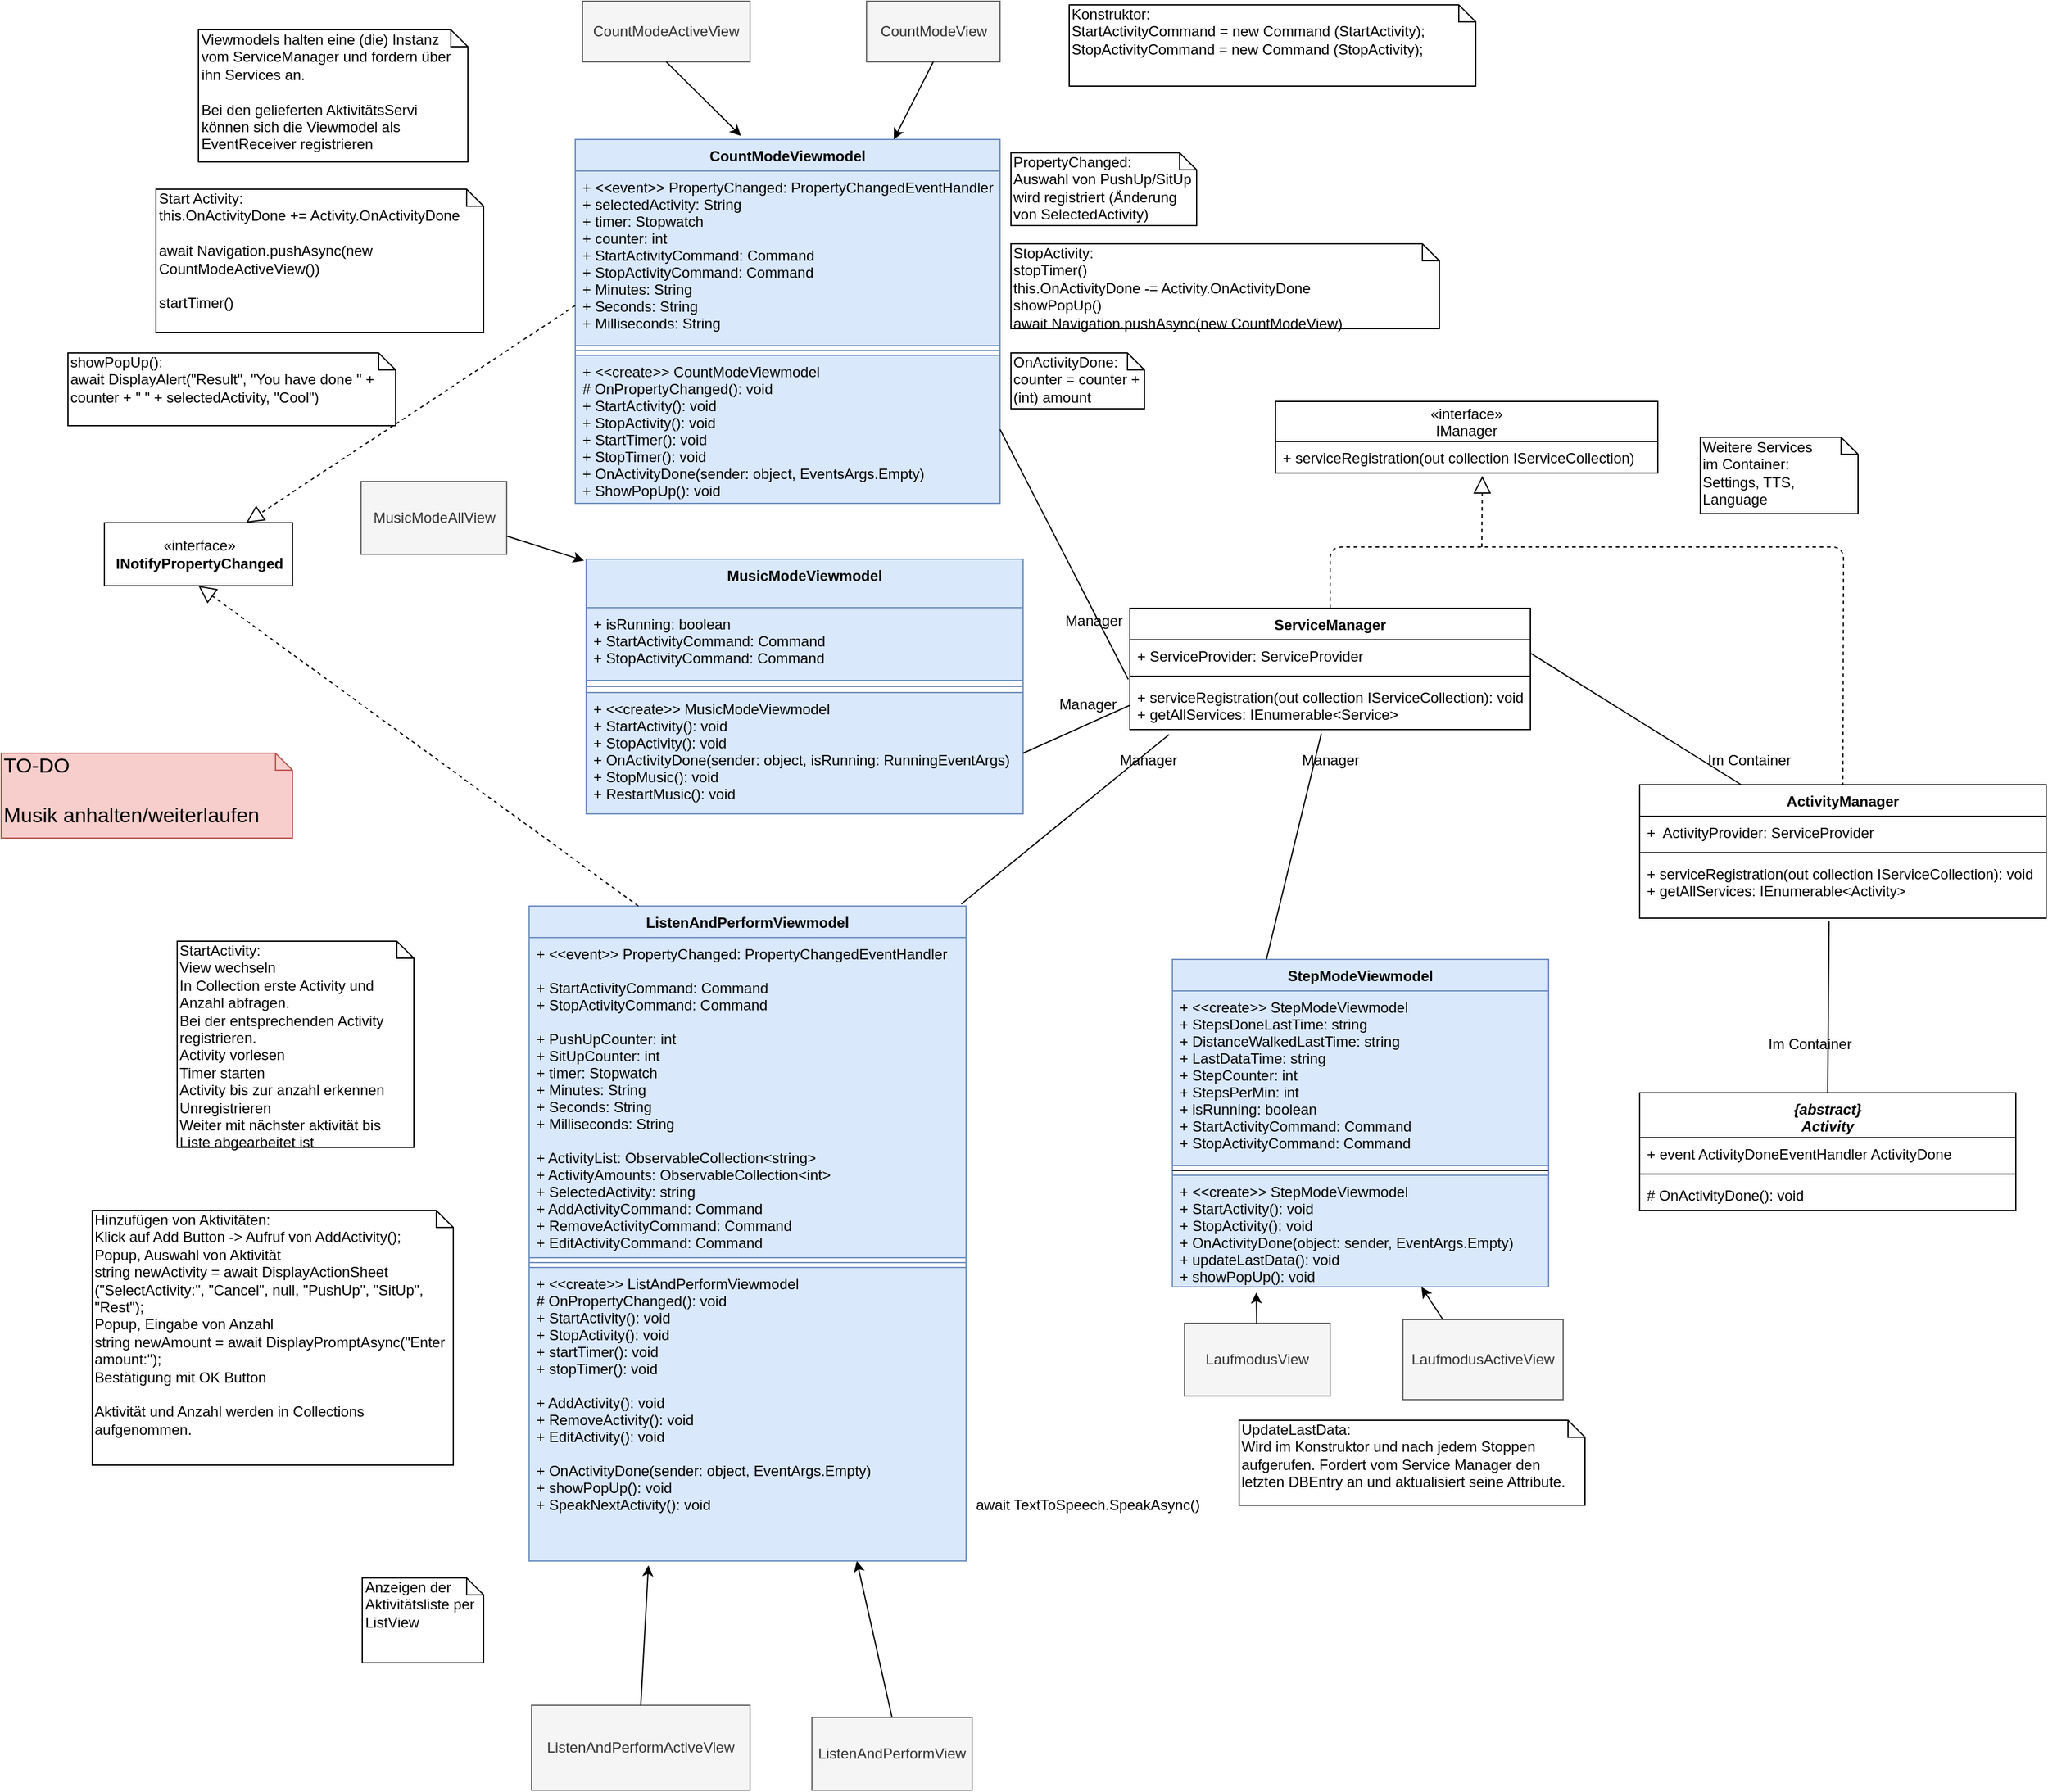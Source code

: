 <mxfile version="12.4.2" type="device" pages="1"><diagram id="o2YQhcA52Jo6fh41nkvI" name="Page-1"><mxGraphModel dx="1038" dy="499" grid="1" gridSize="10" guides="1" tooltips="1" connect="1" arrows="1" fold="1" page="1" pageScale="1" pageWidth="827" pageHeight="1169" math="0" shadow="0"><root><mxCell id="0"/><mxCell id="1" parent="0"/><mxCell id="UJqYixKBsqSY4lHeq_AK-1" value="CountModeViewmodel&#10;" style="swimlane;fontStyle=1;align=center;verticalAlign=top;childLayout=stackLayout;horizontal=1;startSize=26;horizontalStack=0;resizeParent=1;resizeParentMax=0;resizeLast=0;collapsible=1;marginBottom=0;fillColor=#dae8fc;strokeColor=#6c8ebf;" parent="1" vertex="1"><mxGeometry x="548" y="354" width="350" height="300" as="geometry"/></mxCell><mxCell id="UJqYixKBsqSY4lHeq_AK-2" value="+ &lt;&lt;event&gt;&gt; PropertyChanged: PropertyChangedEventHandler&#10;+ selectedActivity: String&#10;+ timer: Stopwatch&#10;+ counter: int&#10;+ StartActivityCommand: Command&#10;+ StopActivityCommand: Command&#10;+ Minutes: String&#10;+ Seconds: String&#10;+ Milliseconds: String" style="text;strokeColor=#6c8ebf;fillColor=#dae8fc;align=left;verticalAlign=top;spacingLeft=4;spacingRight=4;overflow=hidden;rotatable=0;points=[[0,0.5],[1,0.5]];portConstraint=eastwest;" parent="UJqYixKBsqSY4lHeq_AK-1" vertex="1"><mxGeometry y="26" width="350" height="144" as="geometry"/></mxCell><mxCell id="UJqYixKBsqSY4lHeq_AK-3" value="" style="line;strokeWidth=1;fillColor=#dae8fc;align=left;verticalAlign=middle;spacingTop=-1;spacingLeft=3;spacingRight=3;rotatable=0;labelPosition=right;points=[];portConstraint=eastwest;strokeColor=#6c8ebf;" parent="UJqYixKBsqSY4lHeq_AK-1" vertex="1"><mxGeometry y="170" width="350" height="8" as="geometry"/></mxCell><mxCell id="UJqYixKBsqSY4lHeq_AK-4" value="+ &lt;&lt;create&gt;&gt; CountModeViewmodel&#10;# OnPropertyChanged(): void&#10;+ StartActivity(): void&#10;+ StopActivity(): void&#10;+ StartTimer(): void&#10;+ StopTimer(): void&#10;+ OnActivityDone(sender: object, EventsArgs.Empty)&#10;+ ShowPopUp(): void&#10;" style="text;align=left;verticalAlign=top;spacingLeft=4;spacingRight=4;overflow=hidden;rotatable=0;points=[[0,0.5],[1,0.5]];portConstraint=eastwest;fillColor=#dae8fc;strokeColor=#6c8ebf;" parent="UJqYixKBsqSY4lHeq_AK-1" vertex="1"><mxGeometry y="178" width="350" height="122" as="geometry"/></mxCell><mxCell id="UJqYixKBsqSY4lHeq_AK-5" value="CountModeView" style="html=1;fillColor=#f5f5f5;strokeColor=#666666;fontColor=#333333;" parent="1" vertex="1"><mxGeometry x="788" y="240" width="110" height="50" as="geometry"/></mxCell><mxCell id="UJqYixKBsqSY4lHeq_AK-6" value="{abstract}&#10;Activity" style="swimlane;fontStyle=3;align=center;verticalAlign=top;childLayout=stackLayout;horizontal=1;startSize=37;horizontalStack=0;resizeParent=1;resizeParentMax=0;resizeLast=0;collapsible=1;marginBottom=0;" parent="1" vertex="1"><mxGeometry x="1425" y="1140" width="310" height="97" as="geometry"/></mxCell><mxCell id="UJqYixKBsqSY4lHeq_AK-7" value="+ event ActivityDoneEventHandler ActivityDone" style="text;strokeColor=none;fillColor=none;align=left;verticalAlign=top;spacingLeft=4;spacingRight=4;overflow=hidden;rotatable=0;points=[[0,0.5],[1,0.5]];portConstraint=eastwest;" parent="UJqYixKBsqSY4lHeq_AK-6" vertex="1"><mxGeometry y="37" width="310" height="26" as="geometry"/></mxCell><mxCell id="UJqYixKBsqSY4lHeq_AK-8" value="" style="line;strokeWidth=1;fillColor=none;align=left;verticalAlign=middle;spacingTop=-1;spacingLeft=3;spacingRight=3;rotatable=0;labelPosition=right;points=[];portConstraint=eastwest;" parent="UJqYixKBsqSY4lHeq_AK-6" vertex="1"><mxGeometry y="63" width="310" height="8" as="geometry"/></mxCell><mxCell id="UJqYixKBsqSY4lHeq_AK-9" value="# OnActivityDone(): void" style="text;strokeColor=none;fillColor=none;align=left;verticalAlign=top;spacingLeft=4;spacingRight=4;overflow=hidden;rotatable=0;points=[[0,0.5],[1,0.5]];portConstraint=eastwest;" parent="UJqYixKBsqSY4lHeq_AK-6" vertex="1"><mxGeometry y="71" width="310" height="26" as="geometry"/></mxCell><mxCell id="UJqYixKBsqSY4lHeq_AK-10" value="«interface»&lt;br&gt;&lt;b&gt;INotifyPropertyChanged&lt;/b&gt;" style="html=1;" parent="1" vertex="1"><mxGeometry x="160" y="670" width="155" height="52" as="geometry"/></mxCell><mxCell id="UJqYixKBsqSY4lHeq_AK-11" value="" style="endArrow=block;dashed=1;endFill=0;endSize=12;html=1;exitX=0;exitY=0.77;exitDx=0;exitDy=0;exitPerimeter=0;" parent="1" source="UJqYixKBsqSY4lHeq_AK-2" target="UJqYixKBsqSY4lHeq_AK-10" edge="1"><mxGeometry width="160" relative="1" as="geometry"><mxPoint x="702.95" y="717.87" as="sourcePoint"/><mxPoint x="703.5" y="632" as="targetPoint"/><Array as="points"/></mxGeometry></mxCell><mxCell id="UJqYixKBsqSY4lHeq_AK-12" value="" style="endArrow=classic;html=1;entryX=0.75;entryY=0;entryDx=0;entryDy=0;exitX=0.5;exitY=1;exitDx=0;exitDy=0;" parent="1" source="UJqYixKBsqSY4lHeq_AK-5" target="UJqYixKBsqSY4lHeq_AK-1" edge="1"><mxGeometry width="50" height="50" relative="1" as="geometry"><mxPoint x="425" y="780" as="sourcePoint"/><mxPoint x="485" y="826" as="targetPoint"/></mxGeometry></mxCell><mxCell id="UJqYixKBsqSY4lHeq_AK-13" value="PropertyChanged:&lt;br&gt;Auswahl von PushUp/SitUp wird registriert (Änderung von SelectedActivity)" style="shape=note;whiteSpace=wrap;html=1;size=14;verticalAlign=top;align=left;spacingTop=-6;" parent="1" vertex="1"><mxGeometry x="907" y="365" width="153" height="60" as="geometry"/></mxCell><mxCell id="UJqYixKBsqSY4lHeq_AK-15" value="Start Activity:&lt;br&gt;this.OnActivityDone += Activity.OnActivityDone&lt;br&gt;&lt;br&gt;await Navigation.pushAsync(new CountModeActiveView())&lt;br&gt;&lt;br&gt;startTimer()" style="shape=note;whiteSpace=wrap;html=1;size=14;verticalAlign=top;align=left;spacingTop=-6;" parent="1" vertex="1"><mxGeometry x="202.5" y="395" width="270" height="118" as="geometry"/></mxCell><mxCell id="UJqYixKBsqSY4lHeq_AK-16" value="OnActivityDone:&lt;br&gt;counter = counter + (int) amount" style="shape=note;whiteSpace=wrap;html=1;size=14;verticalAlign=top;align=left;spacingTop=-6;" parent="1" vertex="1"><mxGeometry x="907" y="530" width="110" height="46" as="geometry"/></mxCell><mxCell id="UJqYixKBsqSY4lHeq_AK-17" value="" style="endArrow=none;html=1;entryX=-0.004;entryY=-0.035;entryDx=0;entryDy=0;entryPerimeter=0;exitX=1;exitY=0.5;exitDx=0;exitDy=0;" parent="1" source="UJqYixKBsqSY4lHeq_AK-4" target="UJqYixKBsqSY4lHeq_AK-21" edge="1"><mxGeometry width="50" height="50" relative="1" as="geometry"><mxPoint x="887" y="799" as="sourcePoint"/><mxPoint x="945" y="760" as="targetPoint"/></mxGeometry></mxCell><mxCell id="UJqYixKBsqSY4lHeq_AK-18" value="ServiceManager" style="swimlane;fontStyle=1;align=center;verticalAlign=top;childLayout=stackLayout;horizontal=1;startSize=26;horizontalStack=0;resizeParent=1;resizeParentMax=0;resizeLast=0;collapsible=1;marginBottom=0;strokeWidth=1;fontSize=12;" parent="1" vertex="1"><mxGeometry x="1005" y="740.5" width="330" height="100" as="geometry"/></mxCell><mxCell id="UJqYixKBsqSY4lHeq_AK-19" value="+ ServiceProvider: ServiceProvider" style="text;strokeColor=none;fillColor=none;align=left;verticalAlign=top;spacingLeft=4;spacingRight=4;overflow=hidden;rotatable=0;points=[[0,0.5],[1,0.5]];portConstraint=eastwest;" parent="UJqYixKBsqSY4lHeq_AK-18" vertex="1"><mxGeometry y="26" width="330" height="26" as="geometry"/></mxCell><mxCell id="UJqYixKBsqSY4lHeq_AK-20" value="" style="line;strokeWidth=1;fillColor=none;align=left;verticalAlign=middle;spacingTop=-1;spacingLeft=3;spacingRight=3;rotatable=0;labelPosition=right;points=[];portConstraint=eastwest;" parent="UJqYixKBsqSY4lHeq_AK-18" vertex="1"><mxGeometry y="52" width="330" height="8" as="geometry"/></mxCell><mxCell id="UJqYixKBsqSY4lHeq_AK-21" value="+ serviceRegistration(out collection IServiceCollection): void&#10;+ getAllServices: IEnumerable&lt;Service&gt;" style="text;strokeColor=none;fillColor=none;align=left;verticalAlign=top;spacingLeft=4;spacingRight=4;overflow=hidden;rotatable=0;points=[[0,0.5],[1,0.5]];portConstraint=eastwest;" parent="UJqYixKBsqSY4lHeq_AK-18" vertex="1"><mxGeometry y="60" width="330" height="40" as="geometry"/></mxCell><mxCell id="UJqYixKBsqSY4lHeq_AK-22" value="" style="endArrow=block;dashed=1;endFill=0;endSize=12;html=1;entryX=0.541;entryY=1.092;entryDx=0;entryDy=0;entryPerimeter=0;" parent="1" target="UJqYixKBsqSY4lHeq_AK-24" edge="1"><mxGeometry width="160" relative="1" as="geometry"><mxPoint x="1295" y="690" as="sourcePoint"/><mxPoint x="1355" y="640" as="targetPoint"/><Array as="points"/></mxGeometry></mxCell><mxCell id="UJqYixKBsqSY4lHeq_AK-23" value="«interface»&#10;IManager" style="swimlane;fontStyle=0;childLayout=stackLayout;horizontal=1;startSize=33;fillColor=none;horizontalStack=0;resizeParent=1;resizeParentMax=0;resizeLast=0;collapsible=1;marginBottom=0;" parent="1" vertex="1"><mxGeometry x="1125" y="570" width="315" height="59" as="geometry"/></mxCell><mxCell id="UJqYixKBsqSY4lHeq_AK-24" value="+ serviceRegistration(out collection IServiceCollection)" style="text;strokeColor=none;fillColor=none;align=left;verticalAlign=top;spacingLeft=4;spacingRight=4;overflow=hidden;rotatable=0;points=[[0,0.5],[1,0.5]];portConstraint=eastwest;" parent="UJqYixKBsqSY4lHeq_AK-23" vertex="1"><mxGeometry y="33" width="315" height="26" as="geometry"/></mxCell><mxCell id="UJqYixKBsqSY4lHeq_AK-25" value="Manager" style="text;html=1;align=center;verticalAlign=middle;resizable=0;points=[];;autosize=1;" parent="1" vertex="1"><mxGeometry x="945" y="740.5" width="60" height="20" as="geometry"/></mxCell><mxCell id="UJqYixKBsqSY4lHeq_AK-26" value="ActivityManager" style="swimlane;fontStyle=1;align=center;verticalAlign=top;childLayout=stackLayout;horizontal=1;startSize=26;horizontalStack=0;resizeParent=1;resizeParentMax=0;resizeLast=0;collapsible=1;marginBottom=0;" parent="1" vertex="1"><mxGeometry x="1425" y="886" width="335" height="110" as="geometry"/></mxCell><mxCell id="UJqYixKBsqSY4lHeq_AK-27" value="+  ActivityProvider: ServiceProvider" style="text;strokeColor=none;fillColor=none;align=left;verticalAlign=top;spacingLeft=4;spacingRight=4;overflow=hidden;rotatable=0;points=[[0,0.5],[1,0.5]];portConstraint=eastwest;" parent="UJqYixKBsqSY4lHeq_AK-26" vertex="1"><mxGeometry y="26" width="335" height="26" as="geometry"/></mxCell><mxCell id="UJqYixKBsqSY4lHeq_AK-28" value="" style="line;strokeWidth=1;fillColor=none;align=left;verticalAlign=middle;spacingTop=-1;spacingLeft=3;spacingRight=3;rotatable=0;labelPosition=right;points=[];portConstraint=eastwest;" parent="UJqYixKBsqSY4lHeq_AK-26" vertex="1"><mxGeometry y="52" width="335" height="8" as="geometry"/></mxCell><mxCell id="UJqYixKBsqSY4lHeq_AK-29" value="+ serviceRegistration(out collection IServiceCollection): void&#10;+ getAllServices: IEnumerable&lt;Activity&gt;" style="text;strokeColor=none;fillColor=none;align=left;verticalAlign=top;spacingLeft=4;spacingRight=4;overflow=hidden;rotatable=0;points=[[0,0.5],[1,0.5]];portConstraint=eastwest;" parent="UJqYixKBsqSY4lHeq_AK-26" vertex="1"><mxGeometry y="60" width="335" height="50" as="geometry"/></mxCell><mxCell id="UJqYixKBsqSY4lHeq_AK-30" value="" style="endArrow=none;dashed=1;html=1;exitX=0.5;exitY=0;exitDx=0;exitDy=0;entryX=0.5;entryY=0;entryDx=0;entryDy=0;" parent="1" source="UJqYixKBsqSY4lHeq_AK-18" target="UJqYixKBsqSY4lHeq_AK-26" edge="1"><mxGeometry width="50" height="50" relative="1" as="geometry"><mxPoint x="1155" y="710" as="sourcePoint"/><mxPoint x="1205" y="660" as="targetPoint"/><Array as="points"><mxPoint x="1170" y="690"/><mxPoint x="1593" y="690"/></Array></mxGeometry></mxCell><mxCell id="UJqYixKBsqSY4lHeq_AK-31" value="" style="endArrow=none;html=1;entryX=0.25;entryY=0;entryDx=0;entryDy=0;exitX=1;exitY=0.5;exitDx=0;exitDy=0;" parent="1" target="UJqYixKBsqSY4lHeq_AK-26" edge="1"><mxGeometry width="50" height="50" relative="1" as="geometry"><mxPoint x="1335" y="777.5" as="sourcePoint"/><mxPoint x="1415" y="866" as="targetPoint"/></mxGeometry></mxCell><mxCell id="UJqYixKBsqSY4lHeq_AK-32" value="Im Container" style="text;html=1;align=center;verticalAlign=middle;resizable=0;points=[];;autosize=1;" parent="1" vertex="1"><mxGeometry x="1475" y="856" width="80" height="20" as="geometry"/></mxCell><mxCell id="UJqYixKBsqSY4lHeq_AK-33" value="Weitere Services &lt;br&gt;im Container:&amp;nbsp;&lt;br&gt;Settings, TTS, Language" style="shape=note;whiteSpace=wrap;html=1;size=14;verticalAlign=top;align=left;spacingTop=-6;" parent="1" vertex="1"><mxGeometry x="1475" y="599.5" width="130" height="63" as="geometry"/></mxCell><mxCell id="UJqYixKBsqSY4lHeq_AK-34" value="" style="endArrow=none;html=1;entryX=0.466;entryY=1.052;entryDx=0;entryDy=0;entryPerimeter=0;exitX=0.5;exitY=0;exitDx=0;exitDy=0;" parent="1" source="UJqYixKBsqSY4lHeq_AK-6" target="UJqYixKBsqSY4lHeq_AK-29" edge="1"><mxGeometry width="50" height="50" relative="1" as="geometry"><mxPoint x="1185" y="1050" as="sourcePoint"/><mxPoint x="1275" y="960" as="targetPoint"/></mxGeometry></mxCell><mxCell id="UJqYixKBsqSY4lHeq_AK-35" value="Im Container" style="text;html=1;align=center;verticalAlign=middle;resizable=0;points=[];;autosize=1;" parent="1" vertex="1"><mxGeometry x="1525" y="1090" width="80" height="20" as="geometry"/></mxCell><mxCell id="UJqYixKBsqSY4lHeq_AK-36" value="Viewmodels halten eine (die) Instanz vom ServiceManager und fordern über ihn Services an.&lt;br&gt;&lt;br&gt;Bei den gelieferten AktivitätsServi können sich die Viewmodel als EventReceiver registrieren" style="shape=note;whiteSpace=wrap;html=1;size=14;verticalAlign=top;align=left;spacingTop=-6;" parent="1" vertex="1"><mxGeometry x="237.5" y="263.5" width="222" height="109" as="geometry"/></mxCell><mxCell id="UJqYixKBsqSY4lHeq_AK-37" value="MusicModeViewmodel" style="swimlane;fontStyle=1;align=center;verticalAlign=top;childLayout=stackLayout;horizontal=1;startSize=40;horizontalStack=0;resizeParent=1;resizeParentMax=0;resizeLast=0;collapsible=1;marginBottom=0;fillColor=#dae8fc;strokeColor=#6c8ebf;" parent="1" vertex="1"><mxGeometry x="557" y="700" width="360" height="210" as="geometry"/></mxCell><mxCell id="UJqYixKBsqSY4lHeq_AK-38" value="+ isRunning: boolean&#10;+ StartActivityCommand: Command&#10;+ StopActivityCommand: Command&#10;" style="text;strokeColor=#6c8ebf;fillColor=#dae8fc;align=left;verticalAlign=top;spacingLeft=4;spacingRight=4;overflow=hidden;rotatable=0;points=[[0,0.5],[1,0.5]];portConstraint=eastwest;" parent="UJqYixKBsqSY4lHeq_AK-37" vertex="1"><mxGeometry y="40" width="360" height="60" as="geometry"/></mxCell><mxCell id="UJqYixKBsqSY4lHeq_AK-39" value="" style="line;strokeWidth=1;fillColor=#dae8fc;align=left;verticalAlign=middle;spacingTop=-1;spacingLeft=3;spacingRight=3;rotatable=0;labelPosition=right;points=[];portConstraint=eastwest;strokeColor=#6c8ebf;" parent="UJqYixKBsqSY4lHeq_AK-37" vertex="1"><mxGeometry y="100" width="360" height="10" as="geometry"/></mxCell><mxCell id="UJqYixKBsqSY4lHeq_AK-40" value="+ &lt;&lt;create&gt;&gt; MusicModeViewmodel&#10;+ StartActivity(): void&#10;+ StopActivity(): void&#10;+ OnActivityDone(sender: object, isRunning: RunningEventArgs)&#10;+ StopMusic(): void&#10;+ RestartMusic(): void" style="text;strokeColor=#6c8ebf;fillColor=#dae8fc;align=left;verticalAlign=top;spacingLeft=4;spacingRight=4;overflow=hidden;rotatable=0;points=[[0,0.5],[1,0.5]];portConstraint=eastwest;" parent="UJqYixKBsqSY4lHeq_AK-37" vertex="1"><mxGeometry y="110" width="360" height="100" as="geometry"/></mxCell><mxCell id="UJqYixKBsqSY4lHeq_AK-41" value="StepModeViewmodel" style="swimlane;fontStyle=1;align=center;verticalAlign=top;childLayout=stackLayout;horizontal=1;startSize=26;horizontalStack=0;resizeParent=1;resizeParentMax=0;resizeLast=0;collapsible=1;marginBottom=0;fillColor=#dae8fc;strokeColor=#6c8ebf;" parent="1" vertex="1"><mxGeometry x="1040" y="1030" width="310" height="270" as="geometry"/></mxCell><mxCell id="UJqYixKBsqSY4lHeq_AK-42" value="+ &lt;&lt;create&gt;&gt; StepModeViewmodel&#10;+ StepsDoneLastTime: string&#10;+ DistanceWalkedLastTime: string&#10;+ LastDataTime: string&#10;+ StepCounter: int&#10;+ StepsPerMin: int&#10;+ isRunning: boolean&#10;+ StartActivityCommand: Command&#10;+ StopActivityCommand: Command" style="text;strokeColor=#6c8ebf;fillColor=#dae8fc;align=left;verticalAlign=top;spacingLeft=4;spacingRight=4;overflow=hidden;rotatable=0;points=[[0,0.5],[1,0.5]];portConstraint=eastwest;" parent="UJqYixKBsqSY4lHeq_AK-41" vertex="1"><mxGeometry y="26" width="310" height="144" as="geometry"/></mxCell><mxCell id="UJqYixKBsqSY4lHeq_AK-43" value="" style="line;strokeWidth=1;fillColor=none;align=left;verticalAlign=middle;spacingTop=-1;spacingLeft=3;spacingRight=3;rotatable=0;labelPosition=right;points=[];portConstraint=eastwest;" parent="UJqYixKBsqSY4lHeq_AK-41" vertex="1"><mxGeometry y="170" width="310" height="8" as="geometry"/></mxCell><mxCell id="UJqYixKBsqSY4lHeq_AK-44" value="+ &lt;&lt;create&gt;&gt; StepModeViewmodel&#10;+ StartActivity(): void&#10;+ StopActivity(): void&#10;+ OnActivityDone(object: sender, EventArgs.Empty)&#10;+ updateLastData(): void&#10;+ showPopUp(): void&#10;" style="text;strokeColor=#6c8ebf;fillColor=#dae8fc;align=left;verticalAlign=top;spacingLeft=4;spacingRight=4;overflow=hidden;rotatable=0;points=[[0,0.5],[1,0.5]];portConstraint=eastwest;" parent="UJqYixKBsqSY4lHeq_AK-41" vertex="1"><mxGeometry y="178" width="310" height="92" as="geometry"/></mxCell><mxCell id="UJqYixKBsqSY4lHeq_AK-45" value="ListenAndPerformViewmodel" style="swimlane;fontStyle=1;align=center;verticalAlign=top;childLayout=stackLayout;horizontal=1;startSize=26;horizontalStack=0;resizeParent=1;resizeParentMax=0;resizeLast=0;collapsible=1;marginBottom=0;fillColor=#dae8fc;strokeColor=#6c8ebf;" parent="1" vertex="1"><mxGeometry x="510" y="986" width="360" height="540" as="geometry"/></mxCell><mxCell id="UJqYixKBsqSY4lHeq_AK-46" value="+ &lt;&lt;event&gt;&gt; PropertyChanged: PropertyChangedEventHandler&#10;&#10;+ StartActivityCommand: Command&#10;+ StopActivityCommand: Command&#10;&#10;+ PushUpCounter: int&#10;+ SitUpCounter: int&#10;+ timer: Stopwatch&#10;+ Minutes: String&#10;+ Seconds: String&#10;+ Milliseconds: String&#10;&#10;+ ActivityList: ObservableCollection&lt;string&gt;&#10;+ ActivityAmounts: ObservableCollection&lt;int&gt;&#10;+ SelectedActivity: string&#10;+ AddActivityCommand: Command&#10;+ RemoveActivityCommand: Command&#10;+ EditActivityCommand: Command&#10;" style="text;strokeColor=#6c8ebf;fillColor=#dae8fc;align=left;verticalAlign=top;spacingLeft=4;spacingRight=4;overflow=hidden;rotatable=0;points=[[0,0.5],[1,0.5]];portConstraint=eastwest;" parent="UJqYixKBsqSY4lHeq_AK-45" vertex="1"><mxGeometry y="26" width="360" height="264" as="geometry"/></mxCell><mxCell id="UJqYixKBsqSY4lHeq_AK-47" value="" style="line;strokeWidth=1;fillColor=#dae8fc;align=left;verticalAlign=middle;spacingTop=-1;spacingLeft=3;spacingRight=3;rotatable=0;labelPosition=right;points=[];portConstraint=eastwest;strokeColor=#6c8ebf;" parent="UJqYixKBsqSY4lHeq_AK-45" vertex="1"><mxGeometry y="290" width="360" height="8" as="geometry"/></mxCell><mxCell id="UJqYixKBsqSY4lHeq_AK-48" value="+ &lt;&lt;create&gt;&gt; ListAndPerformViewmodel&#10;# OnPropertyChanged(): void&#10;+ StartActivity(): void&#10;+ StopActivity(): void&#10;+ startTimer(): void&#10;+ stopTimer(): void&#10;&#10;+ AddActivity(): void&#10;+ RemoveActivity(): void&#10;+ EditActivity(): void&#10;&#10;+ OnActivityDone(sender: object, EventArgs.Empty)&#10;+ showPopUp(): void&#10;+ SpeakNextActivity(): void" style="text;strokeColor=#6c8ebf;fillColor=#dae8fc;align=left;verticalAlign=top;spacingLeft=4;spacingRight=4;overflow=hidden;rotatable=0;points=[[0,0.5],[1,0.5]];portConstraint=eastwest;" parent="UJqYixKBsqSY4lHeq_AK-45" vertex="1"><mxGeometry y="298" width="360" height="242" as="geometry"/></mxCell><mxCell id="UJqYixKBsqSY4lHeq_AK-62" value="CountModeActiveView" style="rounded=0;whiteSpace=wrap;html=1;fillColor=#f5f5f5;strokeColor=#666666;fontColor=#333333;" parent="1" vertex="1"><mxGeometry x="554" y="240" width="138" height="50" as="geometry"/></mxCell><mxCell id="UJqYixKBsqSY4lHeq_AK-63" value="" style="endArrow=classic;html=1;entryX=0.39;entryY=-0.01;entryDx=0;entryDy=0;exitX=0.5;exitY=1;exitDx=0;exitDy=0;entryPerimeter=0;" parent="1" source="UJqYixKBsqSY4lHeq_AK-62" target="UJqYixKBsqSY4lHeq_AK-1" edge="1"><mxGeometry width="50" height="50" relative="1" as="geometry"><mxPoint x="575" y="495.5" as="sourcePoint"/><mxPoint x="625" y="445.5" as="targetPoint"/></mxGeometry></mxCell><mxCell id="UJqYixKBsqSY4lHeq_AK-68" value="StopActivity:&lt;br&gt;stopTimer()&lt;br&gt;this.OnActivityDone -= Activity.OnActivityDone&lt;br&gt;showPopUp()&lt;br&gt;await Navigation.pushAsync(new CountModeView)" style="shape=note;whiteSpace=wrap;html=1;size=14;verticalAlign=top;align=left;spacingTop=-6;" parent="1" vertex="1"><mxGeometry x="907" y="440" width="353" height="70" as="geometry"/></mxCell><mxCell id="UJqYixKBsqSY4lHeq_AK-69" value="" style="endArrow=none;html=1;entryX=0;entryY=0.5;entryDx=0;entryDy=0;exitX=1;exitY=0.5;exitDx=0;exitDy=0;" parent="1" source="UJqYixKBsqSY4lHeq_AK-40" target="UJqYixKBsqSY4lHeq_AK-21" edge="1"><mxGeometry width="50" height="50" relative="1" as="geometry"><mxPoint x="865" y="848" as="sourcePoint"/><mxPoint x="915" y="798" as="targetPoint"/></mxGeometry></mxCell><mxCell id="UJqYixKBsqSY4lHeq_AK-70" value="Manager" style="text;html=1;align=center;verticalAlign=middle;resizable=0;points=[];;autosize=1;" parent="1" vertex="1"><mxGeometry x="940" y="810" width="60" height="20" as="geometry"/></mxCell><mxCell id="UJqYixKBsqSY4lHeq_AK-71" value="MusicModeAllView" style="rounded=0;whiteSpace=wrap;html=1;fillColor=#f5f5f5;strokeColor=#666666;fontColor=#333333;" parent="1" vertex="1"><mxGeometry x="371.5" y="636" width="120" height="60" as="geometry"/></mxCell><mxCell id="UJqYixKBsqSY4lHeq_AK-72" value="" style="endArrow=classic;html=1;entryX=-0.005;entryY=0.006;entryDx=0;entryDy=0;exitX=1;exitY=0.75;exitDx=0;exitDy=0;entryPerimeter=0;" parent="1" source="UJqYixKBsqSY4lHeq_AK-71" target="UJqYixKBsqSY4lHeq_AK-37" edge="1"><mxGeometry width="50" height="50" relative="1" as="geometry"><mxPoint x="472.5" y="1009" as="sourcePoint"/><mxPoint x="522.5" y="959" as="targetPoint"/></mxGeometry></mxCell><mxCell id="UJqYixKBsqSY4lHeq_AK-73" value="" style="endArrow=none;html=1;entryX=0.478;entryY=1.083;entryDx=0;entryDy=0;entryPerimeter=0;exitX=0.25;exitY=0;exitDx=0;exitDy=0;" parent="1" source="UJqYixKBsqSY4lHeq_AK-41" target="UJqYixKBsqSY4lHeq_AK-21" edge="1"><mxGeometry width="50" height="50" relative="1" as="geometry"><mxPoint x="898" y="1049.5" as="sourcePoint"/><mxPoint x="948" y="999.5" as="targetPoint"/></mxGeometry></mxCell><mxCell id="UJqYixKBsqSY4lHeq_AK-76" value="Manager" style="text;html=1;align=center;verticalAlign=middle;resizable=0;points=[];;autosize=1;" parent="1" vertex="1"><mxGeometry x="1140" y="856" width="60" height="20" as="geometry"/></mxCell><mxCell id="UJqYixKBsqSY4lHeq_AK-77" value="" style="endArrow=block;dashed=1;endFill=0;endSize=12;html=1;entryX=0.5;entryY=1;entryDx=0;entryDy=0;exitX=0.25;exitY=0;exitDx=0;exitDy=0;" parent="1" source="UJqYixKBsqSY4lHeq_AK-45" target="UJqYixKBsqSY4lHeq_AK-10" edge="1"><mxGeometry width="160" relative="1" as="geometry"><mxPoint x="205" y="910" as="sourcePoint"/><mxPoint x="365" y="910" as="targetPoint"/></mxGeometry></mxCell><mxCell id="UJqYixKBsqSY4lHeq_AK-81" value="LaufmodusView" style="rounded=0;whiteSpace=wrap;html=1;fillColor=#f5f5f5;strokeColor=#666666;fontColor=#333333;" parent="1" vertex="1"><mxGeometry x="1050" y="1330" width="120" height="60" as="geometry"/></mxCell><mxCell id="UJqYixKBsqSY4lHeq_AK-82" value="" style="endArrow=classic;html=1;entryX=0.223;entryY=1.051;entryDx=0;entryDy=0;entryPerimeter=0;" parent="1" source="UJqYixKBsqSY4lHeq_AK-81" target="UJqYixKBsqSY4lHeq_AK-44" edge="1"><mxGeometry width="50" height="50" relative="1" as="geometry"><mxPoint x="635.5" y="1304" as="sourcePoint"/><mxPoint x="602" y="940" as="targetPoint"/></mxGeometry></mxCell><mxCell id="UJqYixKBsqSY4lHeq_AK-83" value="LaufmodusActiveView" style="rounded=0;whiteSpace=wrap;html=1;fillColor=#f5f5f5;strokeColor=#666666;fontColor=#333333;" parent="1" vertex="1"><mxGeometry x="1230" y="1327" width="132" height="66" as="geometry"/></mxCell><mxCell id="UJqYixKBsqSY4lHeq_AK-84" value="" style="endArrow=classic;html=1;exitX=0.25;exitY=0;exitDx=0;exitDy=0;entryX=0.662;entryY=1.002;entryDx=0;entryDy=0;entryPerimeter=0;" parent="1" source="UJqYixKBsqSY4lHeq_AK-83" target="UJqYixKBsqSY4lHeq_AK-44" edge="1"><mxGeometry width="50" height="50" relative="1" as="geometry"><mxPoint x="510" y="1400" as="sourcePoint"/><mxPoint x="600" y="1060" as="targetPoint"/></mxGeometry></mxCell><mxCell id="UJqYixKBsqSY4lHeq_AK-94" value="" style="endArrow=none;html=1;entryX=0.098;entryY=1.103;entryDx=0;entryDy=0;entryPerimeter=0;exitX=0.989;exitY=-0.003;exitDx=0;exitDy=0;exitPerimeter=0;" parent="1" source="UJqYixKBsqSY4lHeq_AK-45" target="UJqYixKBsqSY4lHeq_AK-21" edge="1"><mxGeometry width="50" height="50" relative="1" as="geometry"><mxPoint x="912" y="990" as="sourcePoint"/><mxPoint x="962" y="940" as="targetPoint"/></mxGeometry></mxCell><mxCell id="UJqYixKBsqSY4lHeq_AK-95" value="Manager" style="text;html=1;align=center;verticalAlign=middle;resizable=0;points=[];;autosize=1;" parent="1" vertex="1"><mxGeometry x="990" y="856" width="60" height="20" as="geometry"/></mxCell><mxCell id="UJqYixKBsqSY4lHeq_AK-96" value="ListenAndPerformActiveView" style="rounded=0;whiteSpace=wrap;html=1;fillColor=#f5f5f5;strokeColor=#666666;fontColor=#333333;" parent="1" vertex="1"><mxGeometry x="512" y="1645" width="180" height="70" as="geometry"/></mxCell><mxCell id="UJqYixKBsqSY4lHeq_AK-97" value="ListenAndPerformView" style="rounded=0;whiteSpace=wrap;html=1;fillColor=#f5f5f5;strokeColor=#666666;fontColor=#333333;" parent="1" vertex="1"><mxGeometry x="743" y="1655" width="132" height="60" as="geometry"/></mxCell><mxCell id="UJqYixKBsqSY4lHeq_AK-99" value="" style="endArrow=classic;html=1;entryX=0.75;entryY=1;entryDx=0;entryDy=0;exitX=0.5;exitY=0;exitDx=0;exitDy=0;" parent="1" source="UJqYixKBsqSY4lHeq_AK-97" target="UJqYixKBsqSY4lHeq_AK-45" edge="1"><mxGeometry width="50" height="50" relative="1" as="geometry"><mxPoint x="744" y="1280" as="sourcePoint"/><mxPoint x="794" y="1230" as="targetPoint"/></mxGeometry></mxCell><mxCell id="UJqYixKBsqSY4lHeq_AK-100" value="" style="endArrow=classic;html=1;entryX=0.273;entryY=1.015;entryDx=0;entryDy=0;entryPerimeter=0;exitX=0.5;exitY=0;exitDx=0;exitDy=0;" parent="1" source="UJqYixKBsqSY4lHeq_AK-96" target="UJqYixKBsqSY4lHeq_AK-48" edge="1"><mxGeometry width="50" height="50" relative="1" as="geometry"><mxPoint x="539.5" y="1280" as="sourcePoint"/><mxPoint x="589.5" y="1230" as="targetPoint"/></mxGeometry></mxCell><mxCell id="CEk_H-Fh6N0lQ9rN9_K6-2" value="Konstruktor:&lt;br&gt;StartActivityCommand = new Command (StartActivity);&lt;br&gt;StopActivityCommand = new Command (StopActivity);" style="shape=note;whiteSpace=wrap;html=1;size=14;verticalAlign=top;align=left;spacingTop=-6;" parent="1" vertex="1"><mxGeometry x="955" y="243" width="335" height="67" as="geometry"/></mxCell><mxCell id="CEk_H-Fh6N0lQ9rN9_K6-5" value="UpdateLastData:&lt;br&gt;Wird im Konstruktor und nach jedem Stoppen aufgerufen. Fordert vom Service Manager den letzten DBEntry an und aktualisiert seine Attribute." style="shape=note;whiteSpace=wrap;html=1;size=14;verticalAlign=top;align=left;spacingTop=-6;" parent="1" vertex="1"><mxGeometry x="1095" y="1410" width="285" height="70" as="geometry"/></mxCell><mxCell id="CEk_H-Fh6N0lQ9rN9_K6-8" value="&lt;font style=&quot;font-size: 17px&quot;&gt;TO-DO&lt;br&gt;&lt;br&gt;Musik anhalten/weiterlaufen&lt;br&gt;&lt;/font&gt;" style="shape=note;whiteSpace=wrap;html=1;size=14;verticalAlign=top;align=left;spacingTop=-6;fillColor=#f8cecc;strokeColor=#b85450;" parent="1" vertex="1"><mxGeometry x="75" y="860" width="240" height="70" as="geometry"/></mxCell><mxCell id="dEEa7ZB_3PPZKo2k3ejO-2" value="showPopUp():&lt;br&gt;await DisplayAlert(&quot;Result&quot;, &quot;You have done &quot; + counter + &quot; &quot; + selectedActivity, &quot;Cool&quot;)" style="shape=note;whiteSpace=wrap;html=1;size=14;verticalAlign=top;align=left;spacingTop=-6;" vertex="1" parent="1"><mxGeometry x="130" y="530" width="270" height="60" as="geometry"/></mxCell><mxCell id="dEEa7ZB_3PPZKo2k3ejO-3" value="await TextToSpeech.SpeakAsync()" style="text;html=1;align=center;verticalAlign=middle;resizable=0;points=[];;autosize=1;" vertex="1" parent="1"><mxGeometry x="870" y="1470" width="200" height="20" as="geometry"/></mxCell><mxCell id="dEEa7ZB_3PPZKo2k3ejO-4" value="Hinzufügen von Aktivitäten:&lt;br&gt;Klick auf Add Button -&amp;gt; Aufruf von AddActivity();&lt;br&gt;Popup, Auswahl von Aktivität &lt;br&gt;&lt;div&gt;string newActivity = await DisplayActionSheet (&quot;SelectActivity:&quot;, &quot;Cancel&quot;, null, &quot;PushUp&quot;, &quot;SitUp&quot;, &quot;Rest&quot;);&lt;/div&gt;Popup, Eingabe von Anzahl&lt;br&gt;string newAmount = await DisplayPromptAsync(&quot;Enter amount:&quot;);&lt;br&gt;Bestätigung mit OK Button&lt;br&gt;&lt;br&gt;Aktivität und Anzahl werden in Collections aufgenommen." style="shape=note;whiteSpace=wrap;html=1;size=14;verticalAlign=top;align=left;spacingTop=-6;" vertex="1" parent="1"><mxGeometry x="150" y="1237" width="297.5" height="210" as="geometry"/></mxCell><mxCell id="dEEa7ZB_3PPZKo2k3ejO-5" value="Anzeigen der Aktivitätsliste per ListView" style="shape=note;whiteSpace=wrap;html=1;size=14;verticalAlign=top;align=left;spacingTop=-6;" vertex="1" parent="1"><mxGeometry x="372.5" y="1540" width="100" height="70" as="geometry"/></mxCell><mxCell id="dEEa7ZB_3PPZKo2k3ejO-6" value="StartActivity:&lt;br&gt;View wechseln&lt;br&gt;In Collection erste Activity und Anzahl abfragen.&amp;nbsp;&lt;br&gt;Bei der entsprechenden Activity registrieren.&lt;br&gt;Activity vorlesen&lt;br&gt;Timer starten&lt;br&gt;Activity bis zur anzahl erkennen&lt;br&gt;Unregistrieren&lt;br&gt;Weiter mit nächster aktivität bis Liste abgearbeitet ist" style="shape=note;whiteSpace=wrap;html=1;size=14;verticalAlign=top;align=left;spacingTop=-6;" vertex="1" parent="1"><mxGeometry x="220" y="1015" width="195" height="170" as="geometry"/></mxCell></root></mxGraphModel></diagram></mxfile>